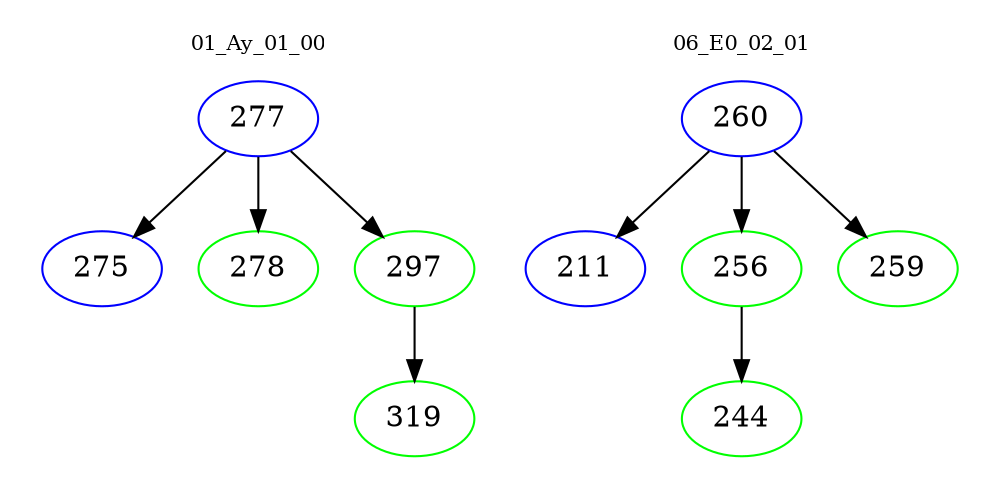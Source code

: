 digraph{
subgraph cluster_0 {
color = white
label = "01_Ay_01_00";
fontsize=10;
T0_277 [label="277", color="blue"]
T0_277 -> T0_275 [color="black"]
T0_275 [label="275", color="blue"]
T0_277 -> T0_278 [color="black"]
T0_278 [label="278", color="green"]
T0_277 -> T0_297 [color="black"]
T0_297 [label="297", color="green"]
T0_297 -> T0_319 [color="black"]
T0_319 [label="319", color="green"]
}
subgraph cluster_1 {
color = white
label = "06_E0_02_01";
fontsize=10;
T1_260 [label="260", color="blue"]
T1_260 -> T1_211 [color="black"]
T1_211 [label="211", color="blue"]
T1_260 -> T1_256 [color="black"]
T1_256 [label="256", color="green"]
T1_256 -> T1_244 [color="black"]
T1_244 [label="244", color="green"]
T1_260 -> T1_259 [color="black"]
T1_259 [label="259", color="green"]
}
}
